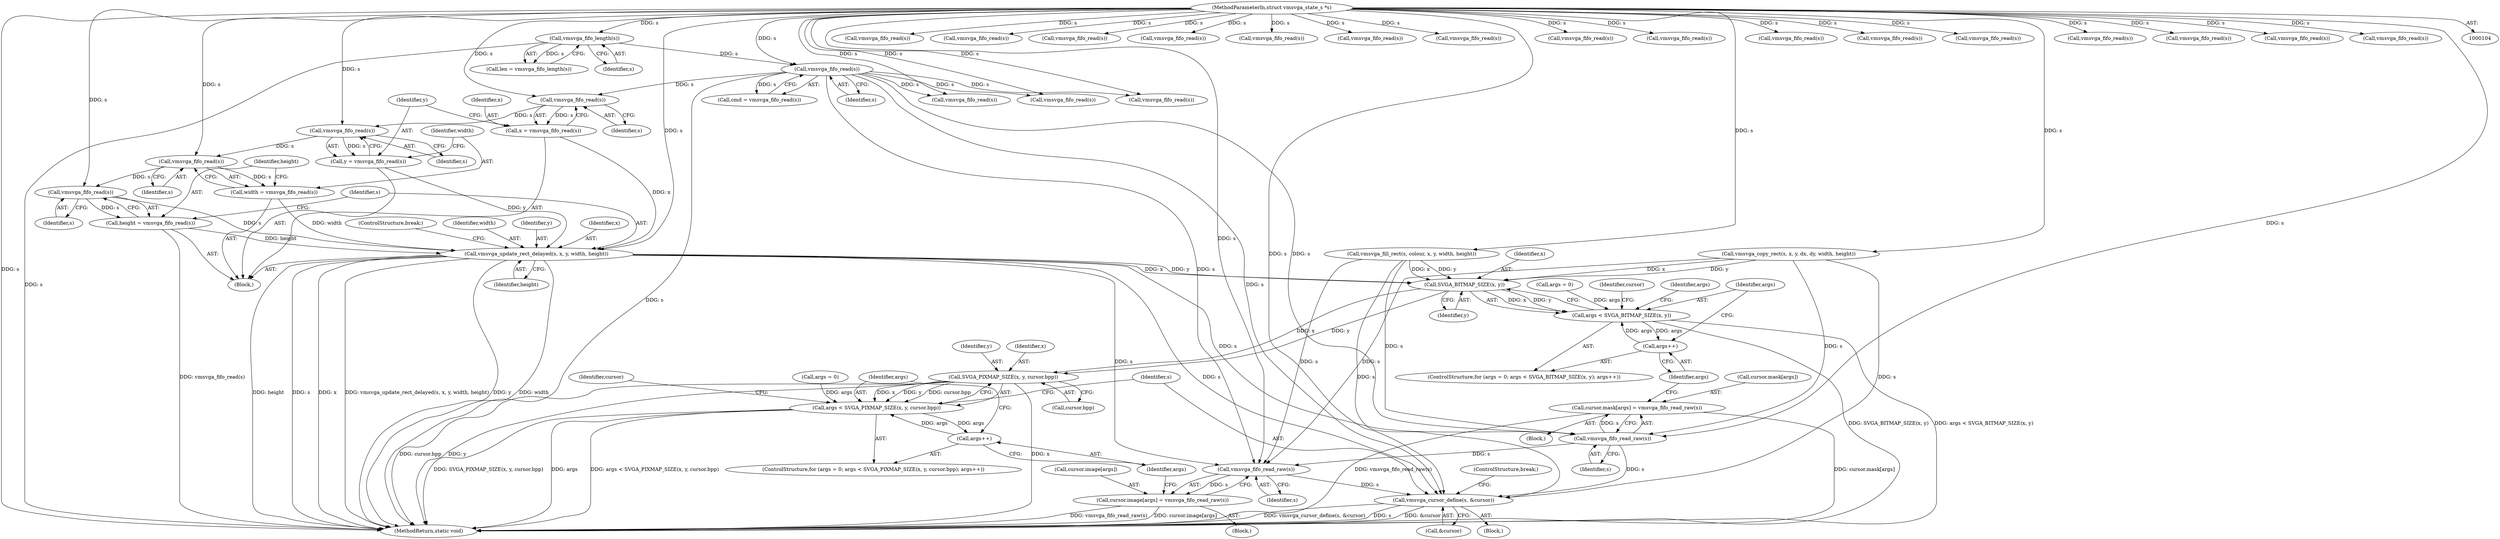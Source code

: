 digraph "0_qemu_167d97a3def77ee2dbf6e908b0ecbfe2103977db@pointer" {
"1000175" [label="(Call,vmsvga_update_rect_delayed(s, x, y, width, height))"];
"1000173" [label="(Call,vmsvga_fifo_read(s))"];
"1000169" [label="(Call,vmsvga_fifo_read(s))"];
"1000165" [label="(Call,vmsvga_fifo_read(s))"];
"1000161" [label="(Call,vmsvga_fifo_read(s))"];
"1000145" [label="(Call,vmsvga_fifo_read(s))"];
"1000125" [label="(Call,vmsvga_fifo_length(s))"];
"1000105" [label="(MethodParameterIn,struct vmsvga_state_s *s)"];
"1000159" [label="(Call,x = vmsvga_fifo_read(s))"];
"1000163" [label="(Call,y = vmsvga_fifo_read(s))"];
"1000167" [label="(Call,width = vmsvga_fifo_read(s))"];
"1000171" [label="(Call,height = vmsvga_fifo_read(s))"];
"1000405" [label="(Call,SVGA_BITMAP_SIZE(x, y))"];
"1000403" [label="(Call,args < SVGA_BITMAP_SIZE(x, y))"];
"1000408" [label="(Call,args++)"];
"1000425" [label="(Call,SVGA_PIXMAP_SIZE(x, y, cursor.bpp))"];
"1000423" [label="(Call,args < SVGA_PIXMAP_SIZE(x, y, cursor.bpp))"];
"1000431" [label="(Call,args++)"];
"1000417" [label="(Call,vmsvga_fifo_read_raw(s))"];
"1000411" [label="(Call,cursor.mask[args] = vmsvga_fifo_read_raw(s))"];
"1000440" [label="(Call,vmsvga_fifo_read_raw(s))"];
"1000434" [label="(Call,cursor.image[args] = vmsvga_fifo_read_raw(s))"];
"1000442" [label="(Call,vmsvga_cursor_define(s, &cursor))"];
"1000440" [label="(Call,vmsvga_fifo_read_raw(s))"];
"1000169" [label="(Call,vmsvga_fifo_read(s))"];
"1000293" [label="(Call,vmsvga_fifo_read(s))"];
"1000240" [label="(Call,vmsvga_fifo_read(s))"];
"1000161" [label="(Call,vmsvga_fifo_read(s))"];
"1000404" [label="(Identifier,args)"];
"1000177" [label="(Identifier,x)"];
"1000410" [label="(Block,)"];
"1000305" [label="(Call,vmsvga_fifo_read(s))"];
"1000425" [label="(Call,SVGA_PIXMAP_SIZE(x, y, cursor.bpp))"];
"1000248" [label="(Call,vmsvga_fifo_read(s))"];
"1000329" [label="(Call,vmsvga_fifo_read(s))"];
"1000420" [label="(Call,args = 0)"];
"1000407" [label="(Identifier,y)"];
"1000147" [label="(Block,)"];
"1000167" [label="(Call,width = vmsvga_fifo_read(s))"];
"1000423" [label="(Call,args < SVGA_PIXMAP_SIZE(x, y, cursor.bpp))"];
"1000172" [label="(Identifier,height)"];
"1000539" [label="(Call,vmsvga_fifo_read(s))"];
"1000321" [label="(Call,vmsvga_fifo_read(s))"];
"1000176" [label="(Identifier,s)"];
"1000441" [label="(Identifier,s)"];
"1000432" [label="(Identifier,args)"];
"1000171" [label="(Call,height = vmsvga_fifo_read(s))"];
"1000433" [label="(Block,)"];
"1000323" [label="(Call,vmsvga_fifo_read(s))"];
"1000162" [label="(Identifier,s)"];
"1000437" [label="(Identifier,cursor)"];
"1000444" [label="(Call,&cursor)"];
"1000299" [label="(Call,vmsvga_fifo_read(s))"];
"1000160" [label="(Identifier,x)"];
"1000164" [label="(Identifier,y)"];
"1000165" [label="(Call,vmsvga_fifo_read(s))"];
"1000146" [label="(Identifier,s)"];
"1000194" [label="(Call,vmsvga_fifo_read(s))"];
"1000431" [label="(Call,args++)"];
"1000400" [label="(Call,args = 0)"];
"1000417" [label="(Call,vmsvga_fifo_read_raw(s))"];
"1000168" [label="(Identifier,width)"];
"1000414" [label="(Identifier,cursor)"];
"1000443" [label="(Identifier,s)"];
"1000446" [label="(ControlStructure,break;)"];
"1000170" [label="(Identifier,s)"];
"1000206" [label="(Call,vmsvga_fifo_read(s))"];
"1000159" [label="(Call,x = vmsvga_fifo_read(s))"];
"1000427" [label="(Identifier,y)"];
"1000408" [label="(Call,args++)"];
"1000145" [label="(Call,vmsvga_fifo_read(s))"];
"1000411" [label="(Call,cursor.mask[args] = vmsvga_fifo_read_raw(s))"];
"1000252" [label="(Call,vmsvga_fifo_read(s))"];
"1000563" [label="(MethodReturn,static void)"];
"1000180" [label="(Identifier,height)"];
"1000181" [label="(ControlStructure,break;)"];
"1000244" [label="(Call,vmsvga_fifo_read(s))"];
"1000125" [label="(Call,vmsvga_fifo_length(s))"];
"1000424" [label="(Identifier,args)"];
"1000173" [label="(Call,vmsvga_fifo_read(s))"];
"1000412" [label="(Call,cursor.mask[args])"];
"1000198" [label="(Call,vmsvga_fifo_read(s))"];
"1000105" [label="(MethodParameterIn,struct vmsvga_state_s *s)"];
"1000210" [label="(Call,vmsvga_fifo_read(s))"];
"1000126" [label="(Identifier,s)"];
"1000214" [label="(Call,vmsvga_fill_rect(s, colour, x, y, width, height))"];
"1000421" [label="(Identifier,args)"];
"1000403" [label="(Call,args < SVGA_BITMAP_SIZE(x, y))"];
"1000434" [label="(Call,cursor.image[args] = vmsvga_fifo_read_raw(s))"];
"1000399" [label="(ControlStructure,for (args = 0; args < SVGA_BITMAP_SIZE(x, y); args++))"];
"1000260" [label="(Call,vmsvga_fifo_read(s))"];
"1000175" [label="(Call,vmsvga_update_rect_delayed(s, x, y, width, height))"];
"1000163" [label="(Call,y = vmsvga_fifo_read(s))"];
"1000256" [label="(Call,vmsvga_fifo_read(s))"];
"1000426" [label="(Identifier,x)"];
"1000179" [label="(Identifier,width)"];
"1000409" [label="(Identifier,args)"];
"1000174" [label="(Identifier,s)"];
"1000166" [label="(Identifier,s)"];
"1000419" [label="(ControlStructure,for (args = 0; args < SVGA_PIXMAP_SIZE(x, y, cursor.bpp); args++))"];
"1000202" [label="(Call,vmsvga_fifo_read(s))"];
"1000406" [label="(Identifier,x)"];
"1000178" [label="(Identifier,y)"];
"1000313" [label="(Call,vmsvga_fifo_read(s))"];
"1000405" [label="(Call,SVGA_BITMAP_SIZE(x, y))"];
"1000435" [label="(Call,cursor.image[args])"];
"1000442" [label="(Call,vmsvga_cursor_define(s, &cursor))"];
"1000143" [label="(Call,cmd = vmsvga_fifo_read(s))"];
"1000264" [label="(Call,vmsvga_copy_rect(s, x, y, dx, dy, width, height))"];
"1000428" [label="(Call,cursor.bpp)"];
"1000123" [label="(Call,len = vmsvga_fifo_length(s))"];
"1000136" [label="(Block,)"];
"1000418" [label="(Identifier,s)"];
"1000175" -> "1000147"  [label="AST: "];
"1000175" -> "1000180"  [label="CFG: "];
"1000176" -> "1000175"  [label="AST: "];
"1000177" -> "1000175"  [label="AST: "];
"1000178" -> "1000175"  [label="AST: "];
"1000179" -> "1000175"  [label="AST: "];
"1000180" -> "1000175"  [label="AST: "];
"1000181" -> "1000175"  [label="CFG: "];
"1000175" -> "1000563"  [label="DDG: y"];
"1000175" -> "1000563"  [label="DDG: width"];
"1000175" -> "1000563"  [label="DDG: height"];
"1000175" -> "1000563"  [label="DDG: s"];
"1000175" -> "1000563"  [label="DDG: x"];
"1000175" -> "1000563"  [label="DDG: vmsvga_update_rect_delayed(s, x, y, width, height)"];
"1000173" -> "1000175"  [label="DDG: s"];
"1000105" -> "1000175"  [label="DDG: s"];
"1000159" -> "1000175"  [label="DDG: x"];
"1000163" -> "1000175"  [label="DDG: y"];
"1000167" -> "1000175"  [label="DDG: width"];
"1000171" -> "1000175"  [label="DDG: height"];
"1000175" -> "1000405"  [label="DDG: x"];
"1000175" -> "1000405"  [label="DDG: y"];
"1000175" -> "1000417"  [label="DDG: s"];
"1000175" -> "1000440"  [label="DDG: s"];
"1000175" -> "1000442"  [label="DDG: s"];
"1000173" -> "1000171"  [label="AST: "];
"1000173" -> "1000174"  [label="CFG: "];
"1000174" -> "1000173"  [label="AST: "];
"1000171" -> "1000173"  [label="CFG: "];
"1000173" -> "1000171"  [label="DDG: s"];
"1000169" -> "1000173"  [label="DDG: s"];
"1000105" -> "1000173"  [label="DDG: s"];
"1000169" -> "1000167"  [label="AST: "];
"1000169" -> "1000170"  [label="CFG: "];
"1000170" -> "1000169"  [label="AST: "];
"1000167" -> "1000169"  [label="CFG: "];
"1000169" -> "1000167"  [label="DDG: s"];
"1000165" -> "1000169"  [label="DDG: s"];
"1000105" -> "1000169"  [label="DDG: s"];
"1000165" -> "1000163"  [label="AST: "];
"1000165" -> "1000166"  [label="CFG: "];
"1000166" -> "1000165"  [label="AST: "];
"1000163" -> "1000165"  [label="CFG: "];
"1000165" -> "1000163"  [label="DDG: s"];
"1000161" -> "1000165"  [label="DDG: s"];
"1000105" -> "1000165"  [label="DDG: s"];
"1000161" -> "1000159"  [label="AST: "];
"1000161" -> "1000162"  [label="CFG: "];
"1000162" -> "1000161"  [label="AST: "];
"1000159" -> "1000161"  [label="CFG: "];
"1000161" -> "1000159"  [label="DDG: s"];
"1000145" -> "1000161"  [label="DDG: s"];
"1000105" -> "1000161"  [label="DDG: s"];
"1000145" -> "1000143"  [label="AST: "];
"1000145" -> "1000146"  [label="CFG: "];
"1000146" -> "1000145"  [label="AST: "];
"1000143" -> "1000145"  [label="CFG: "];
"1000145" -> "1000563"  [label="DDG: s"];
"1000145" -> "1000143"  [label="DDG: s"];
"1000125" -> "1000145"  [label="DDG: s"];
"1000105" -> "1000145"  [label="DDG: s"];
"1000145" -> "1000194"  [label="DDG: s"];
"1000145" -> "1000240"  [label="DDG: s"];
"1000145" -> "1000293"  [label="DDG: s"];
"1000145" -> "1000417"  [label="DDG: s"];
"1000145" -> "1000440"  [label="DDG: s"];
"1000145" -> "1000442"  [label="DDG: s"];
"1000125" -> "1000123"  [label="AST: "];
"1000125" -> "1000126"  [label="CFG: "];
"1000126" -> "1000125"  [label="AST: "];
"1000123" -> "1000125"  [label="CFG: "];
"1000125" -> "1000563"  [label="DDG: s"];
"1000125" -> "1000123"  [label="DDG: s"];
"1000105" -> "1000125"  [label="DDG: s"];
"1000105" -> "1000104"  [label="AST: "];
"1000105" -> "1000563"  [label="DDG: s"];
"1000105" -> "1000194"  [label="DDG: s"];
"1000105" -> "1000198"  [label="DDG: s"];
"1000105" -> "1000202"  [label="DDG: s"];
"1000105" -> "1000206"  [label="DDG: s"];
"1000105" -> "1000210"  [label="DDG: s"];
"1000105" -> "1000214"  [label="DDG: s"];
"1000105" -> "1000240"  [label="DDG: s"];
"1000105" -> "1000244"  [label="DDG: s"];
"1000105" -> "1000248"  [label="DDG: s"];
"1000105" -> "1000252"  [label="DDG: s"];
"1000105" -> "1000256"  [label="DDG: s"];
"1000105" -> "1000260"  [label="DDG: s"];
"1000105" -> "1000264"  [label="DDG: s"];
"1000105" -> "1000293"  [label="DDG: s"];
"1000105" -> "1000299"  [label="DDG: s"];
"1000105" -> "1000305"  [label="DDG: s"];
"1000105" -> "1000313"  [label="DDG: s"];
"1000105" -> "1000321"  [label="DDG: s"];
"1000105" -> "1000323"  [label="DDG: s"];
"1000105" -> "1000329"  [label="DDG: s"];
"1000105" -> "1000417"  [label="DDG: s"];
"1000105" -> "1000440"  [label="DDG: s"];
"1000105" -> "1000442"  [label="DDG: s"];
"1000105" -> "1000539"  [label="DDG: s"];
"1000159" -> "1000147"  [label="AST: "];
"1000160" -> "1000159"  [label="AST: "];
"1000164" -> "1000159"  [label="CFG: "];
"1000163" -> "1000147"  [label="AST: "];
"1000164" -> "1000163"  [label="AST: "];
"1000168" -> "1000163"  [label="CFG: "];
"1000167" -> "1000147"  [label="AST: "];
"1000168" -> "1000167"  [label="AST: "];
"1000172" -> "1000167"  [label="CFG: "];
"1000171" -> "1000147"  [label="AST: "];
"1000172" -> "1000171"  [label="AST: "];
"1000176" -> "1000171"  [label="CFG: "];
"1000171" -> "1000563"  [label="DDG: vmsvga_fifo_read(s)"];
"1000405" -> "1000403"  [label="AST: "];
"1000405" -> "1000407"  [label="CFG: "];
"1000406" -> "1000405"  [label="AST: "];
"1000407" -> "1000405"  [label="AST: "];
"1000403" -> "1000405"  [label="CFG: "];
"1000405" -> "1000403"  [label="DDG: x"];
"1000405" -> "1000403"  [label="DDG: y"];
"1000214" -> "1000405"  [label="DDG: x"];
"1000214" -> "1000405"  [label="DDG: y"];
"1000264" -> "1000405"  [label="DDG: x"];
"1000264" -> "1000405"  [label="DDG: y"];
"1000405" -> "1000425"  [label="DDG: x"];
"1000405" -> "1000425"  [label="DDG: y"];
"1000403" -> "1000399"  [label="AST: "];
"1000404" -> "1000403"  [label="AST: "];
"1000414" -> "1000403"  [label="CFG: "];
"1000421" -> "1000403"  [label="CFG: "];
"1000403" -> "1000563"  [label="DDG: SVGA_BITMAP_SIZE(x, y)"];
"1000403" -> "1000563"  [label="DDG: args < SVGA_BITMAP_SIZE(x, y)"];
"1000408" -> "1000403"  [label="DDG: args"];
"1000400" -> "1000403"  [label="DDG: args"];
"1000403" -> "1000408"  [label="DDG: args"];
"1000408" -> "1000399"  [label="AST: "];
"1000408" -> "1000409"  [label="CFG: "];
"1000409" -> "1000408"  [label="AST: "];
"1000404" -> "1000408"  [label="CFG: "];
"1000425" -> "1000423"  [label="AST: "];
"1000425" -> "1000428"  [label="CFG: "];
"1000426" -> "1000425"  [label="AST: "];
"1000427" -> "1000425"  [label="AST: "];
"1000428" -> "1000425"  [label="AST: "];
"1000423" -> "1000425"  [label="CFG: "];
"1000425" -> "1000563"  [label="DDG: cursor.bpp"];
"1000425" -> "1000563"  [label="DDG: y"];
"1000425" -> "1000563"  [label="DDG: x"];
"1000425" -> "1000423"  [label="DDG: x"];
"1000425" -> "1000423"  [label="DDG: y"];
"1000425" -> "1000423"  [label="DDG: cursor.bpp"];
"1000423" -> "1000419"  [label="AST: "];
"1000424" -> "1000423"  [label="AST: "];
"1000437" -> "1000423"  [label="CFG: "];
"1000443" -> "1000423"  [label="CFG: "];
"1000423" -> "1000563"  [label="DDG: args < SVGA_PIXMAP_SIZE(x, y, cursor.bpp)"];
"1000423" -> "1000563"  [label="DDG: SVGA_PIXMAP_SIZE(x, y, cursor.bpp)"];
"1000423" -> "1000563"  [label="DDG: args"];
"1000431" -> "1000423"  [label="DDG: args"];
"1000420" -> "1000423"  [label="DDG: args"];
"1000423" -> "1000431"  [label="DDG: args"];
"1000431" -> "1000419"  [label="AST: "];
"1000431" -> "1000432"  [label="CFG: "];
"1000432" -> "1000431"  [label="AST: "];
"1000424" -> "1000431"  [label="CFG: "];
"1000417" -> "1000411"  [label="AST: "];
"1000417" -> "1000418"  [label="CFG: "];
"1000418" -> "1000417"  [label="AST: "];
"1000411" -> "1000417"  [label="CFG: "];
"1000417" -> "1000411"  [label="DDG: s"];
"1000264" -> "1000417"  [label="DDG: s"];
"1000214" -> "1000417"  [label="DDG: s"];
"1000417" -> "1000440"  [label="DDG: s"];
"1000417" -> "1000442"  [label="DDG: s"];
"1000411" -> "1000410"  [label="AST: "];
"1000412" -> "1000411"  [label="AST: "];
"1000409" -> "1000411"  [label="CFG: "];
"1000411" -> "1000563"  [label="DDG: cursor.mask[args]"];
"1000411" -> "1000563"  [label="DDG: vmsvga_fifo_read_raw(s)"];
"1000440" -> "1000434"  [label="AST: "];
"1000440" -> "1000441"  [label="CFG: "];
"1000441" -> "1000440"  [label="AST: "];
"1000434" -> "1000440"  [label="CFG: "];
"1000440" -> "1000434"  [label="DDG: s"];
"1000264" -> "1000440"  [label="DDG: s"];
"1000214" -> "1000440"  [label="DDG: s"];
"1000440" -> "1000442"  [label="DDG: s"];
"1000434" -> "1000433"  [label="AST: "];
"1000435" -> "1000434"  [label="AST: "];
"1000432" -> "1000434"  [label="CFG: "];
"1000434" -> "1000563"  [label="DDG: vmsvga_fifo_read_raw(s)"];
"1000434" -> "1000563"  [label="DDG: cursor.image[args]"];
"1000442" -> "1000136"  [label="AST: "];
"1000442" -> "1000444"  [label="CFG: "];
"1000443" -> "1000442"  [label="AST: "];
"1000444" -> "1000442"  [label="AST: "];
"1000446" -> "1000442"  [label="CFG: "];
"1000442" -> "1000563"  [label="DDG: vmsvga_cursor_define(s, &cursor)"];
"1000442" -> "1000563"  [label="DDG: s"];
"1000442" -> "1000563"  [label="DDG: &cursor"];
"1000264" -> "1000442"  [label="DDG: s"];
"1000214" -> "1000442"  [label="DDG: s"];
}

